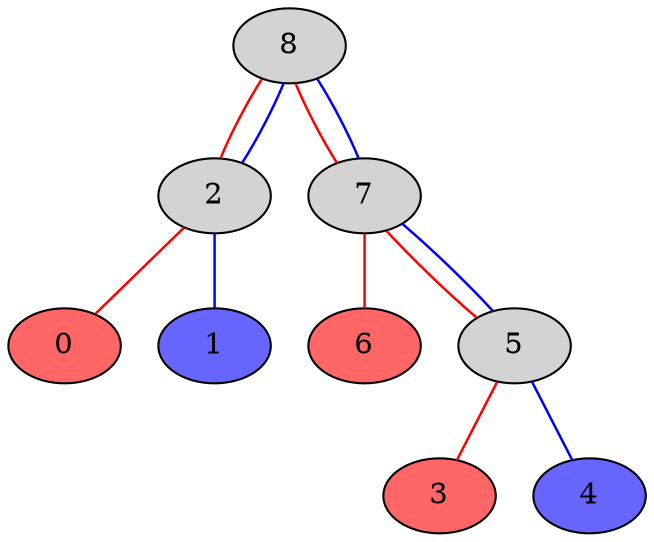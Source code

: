 digraph G {
        edge [penwidth=1.2 arrowhead=none]
        node [style=filled]
        { node [fillcolor="#ff6666"]
                0 3 6
        }
        { node [fillcolor="#6666ff"]
                1 4
        }
        { edge [color="#ff0000"]
                2 -> 0
                5 -> 3
                7 -> 6
                8 -> 2
                8 -> 7
                7 -> 5
        }
        { edge [color="#0000ff"]
                2 -> 1
                5 -> 4
                8 -> 2
                8 -> 7
                7 -> 5
        }
}
